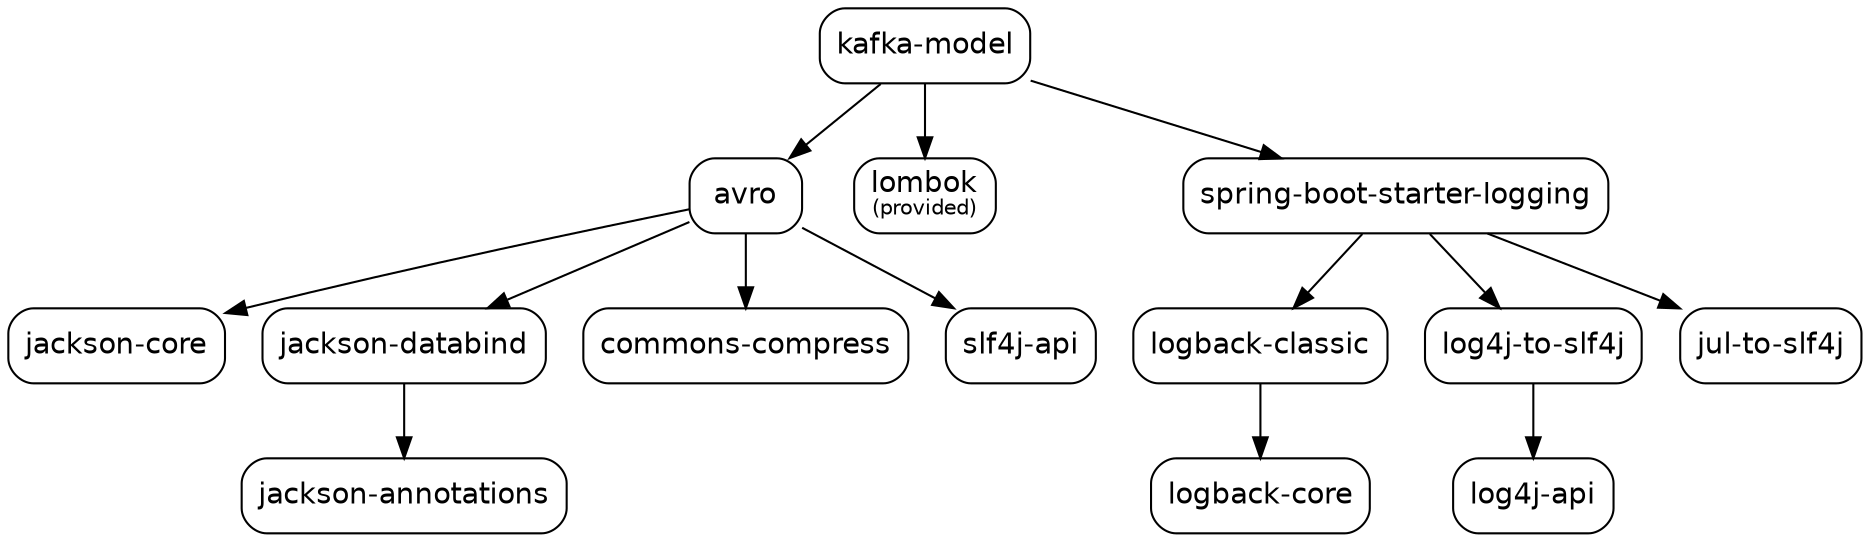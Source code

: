digraph "kafka-model" {
  node [shape="box",style="rounded",fontname="Helvetica",fontsize="14"]
  edge [fontsize="10",fontname="Helvetica"]

  // Node Definitions:
  "org.apache.avro:avro:jar"[label=<avro>]
  "com.fasterxml.jackson.core:jackson-core:jar"[label=<jackson-core>]
  "com.fasterxml.jackson.core:jackson-databind:jar"[label=<jackson-databind>]
  "com.fasterxml.jackson.core:jackson-annotations:jar"[label=<jackson-annotations>]
  "org.apache.commons:commons-compress:jar"[label=<commons-compress>]
  "org.slf4j:slf4j-api:jar"[label=<slf4j-api>]
  "com.food-ordering-system:kafka-model:jar"[label=<kafka-model>]
  "org.projectlombok:lombok:jar"[label=<lombok<font point-size="10"><br/>(provided)</font>>]
  "ch.qos.logback:logback-classic:jar"[label=<logback-classic>]
  "ch.qos.logback:logback-core:jar"[label=<logback-core>]
  "org.springframework.boot:spring-boot-starter-logging:jar"[label=<spring-boot-starter-logging>]
  "org.apache.logging.log4j:log4j-to-slf4j:jar"[label=<log4j-to-slf4j>]
  "org.apache.logging.log4j:log4j-api:jar"[label=<log4j-api>]
  "org.slf4j:jul-to-slf4j:jar"[label=<jul-to-slf4j>]

  // Edge Definitions:
  "org.apache.avro:avro:jar" -> "com.fasterxml.jackson.core:jackson-core:jar"
  "com.fasterxml.jackson.core:jackson-databind:jar" -> "com.fasterxml.jackson.core:jackson-annotations:jar"
  "org.apache.avro:avro:jar" -> "com.fasterxml.jackson.core:jackson-databind:jar"
  "org.apache.avro:avro:jar" -> "org.apache.commons:commons-compress:jar"
  "org.apache.avro:avro:jar" -> "org.slf4j:slf4j-api:jar"
  "com.food-ordering-system:kafka-model:jar" -> "org.apache.avro:avro:jar"
  "com.food-ordering-system:kafka-model:jar" -> "org.projectlombok:lombok:jar"
  "ch.qos.logback:logback-classic:jar" -> "ch.qos.logback:logback-core:jar"
  "org.springframework.boot:spring-boot-starter-logging:jar" -> "ch.qos.logback:logback-classic:jar"
  "org.apache.logging.log4j:log4j-to-slf4j:jar" -> "org.apache.logging.log4j:log4j-api:jar"
  "org.springframework.boot:spring-boot-starter-logging:jar" -> "org.apache.logging.log4j:log4j-to-slf4j:jar"
  "org.springframework.boot:spring-boot-starter-logging:jar" -> "org.slf4j:jul-to-slf4j:jar"
  "com.food-ordering-system:kafka-model:jar" -> "org.springframework.boot:spring-boot-starter-logging:jar"
}